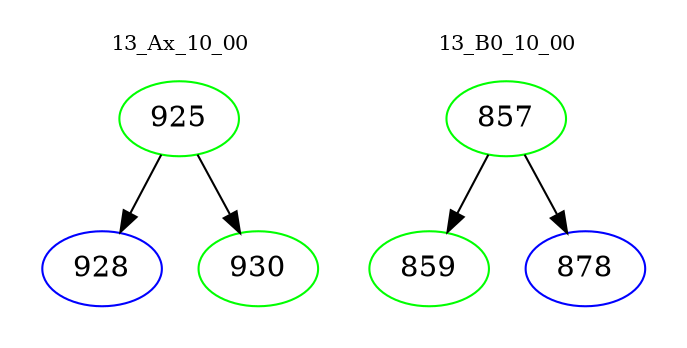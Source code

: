 digraph{
subgraph cluster_0 {
color = white
label = "13_Ax_10_00";
fontsize=10;
T0_925 [label="925", color="green"]
T0_925 -> T0_928 [color="black"]
T0_928 [label="928", color="blue"]
T0_925 -> T0_930 [color="black"]
T0_930 [label="930", color="green"]
}
subgraph cluster_1 {
color = white
label = "13_B0_10_00";
fontsize=10;
T1_857 [label="857", color="green"]
T1_857 -> T1_859 [color="black"]
T1_859 [label="859", color="green"]
T1_857 -> T1_878 [color="black"]
T1_878 [label="878", color="blue"]
}
}
